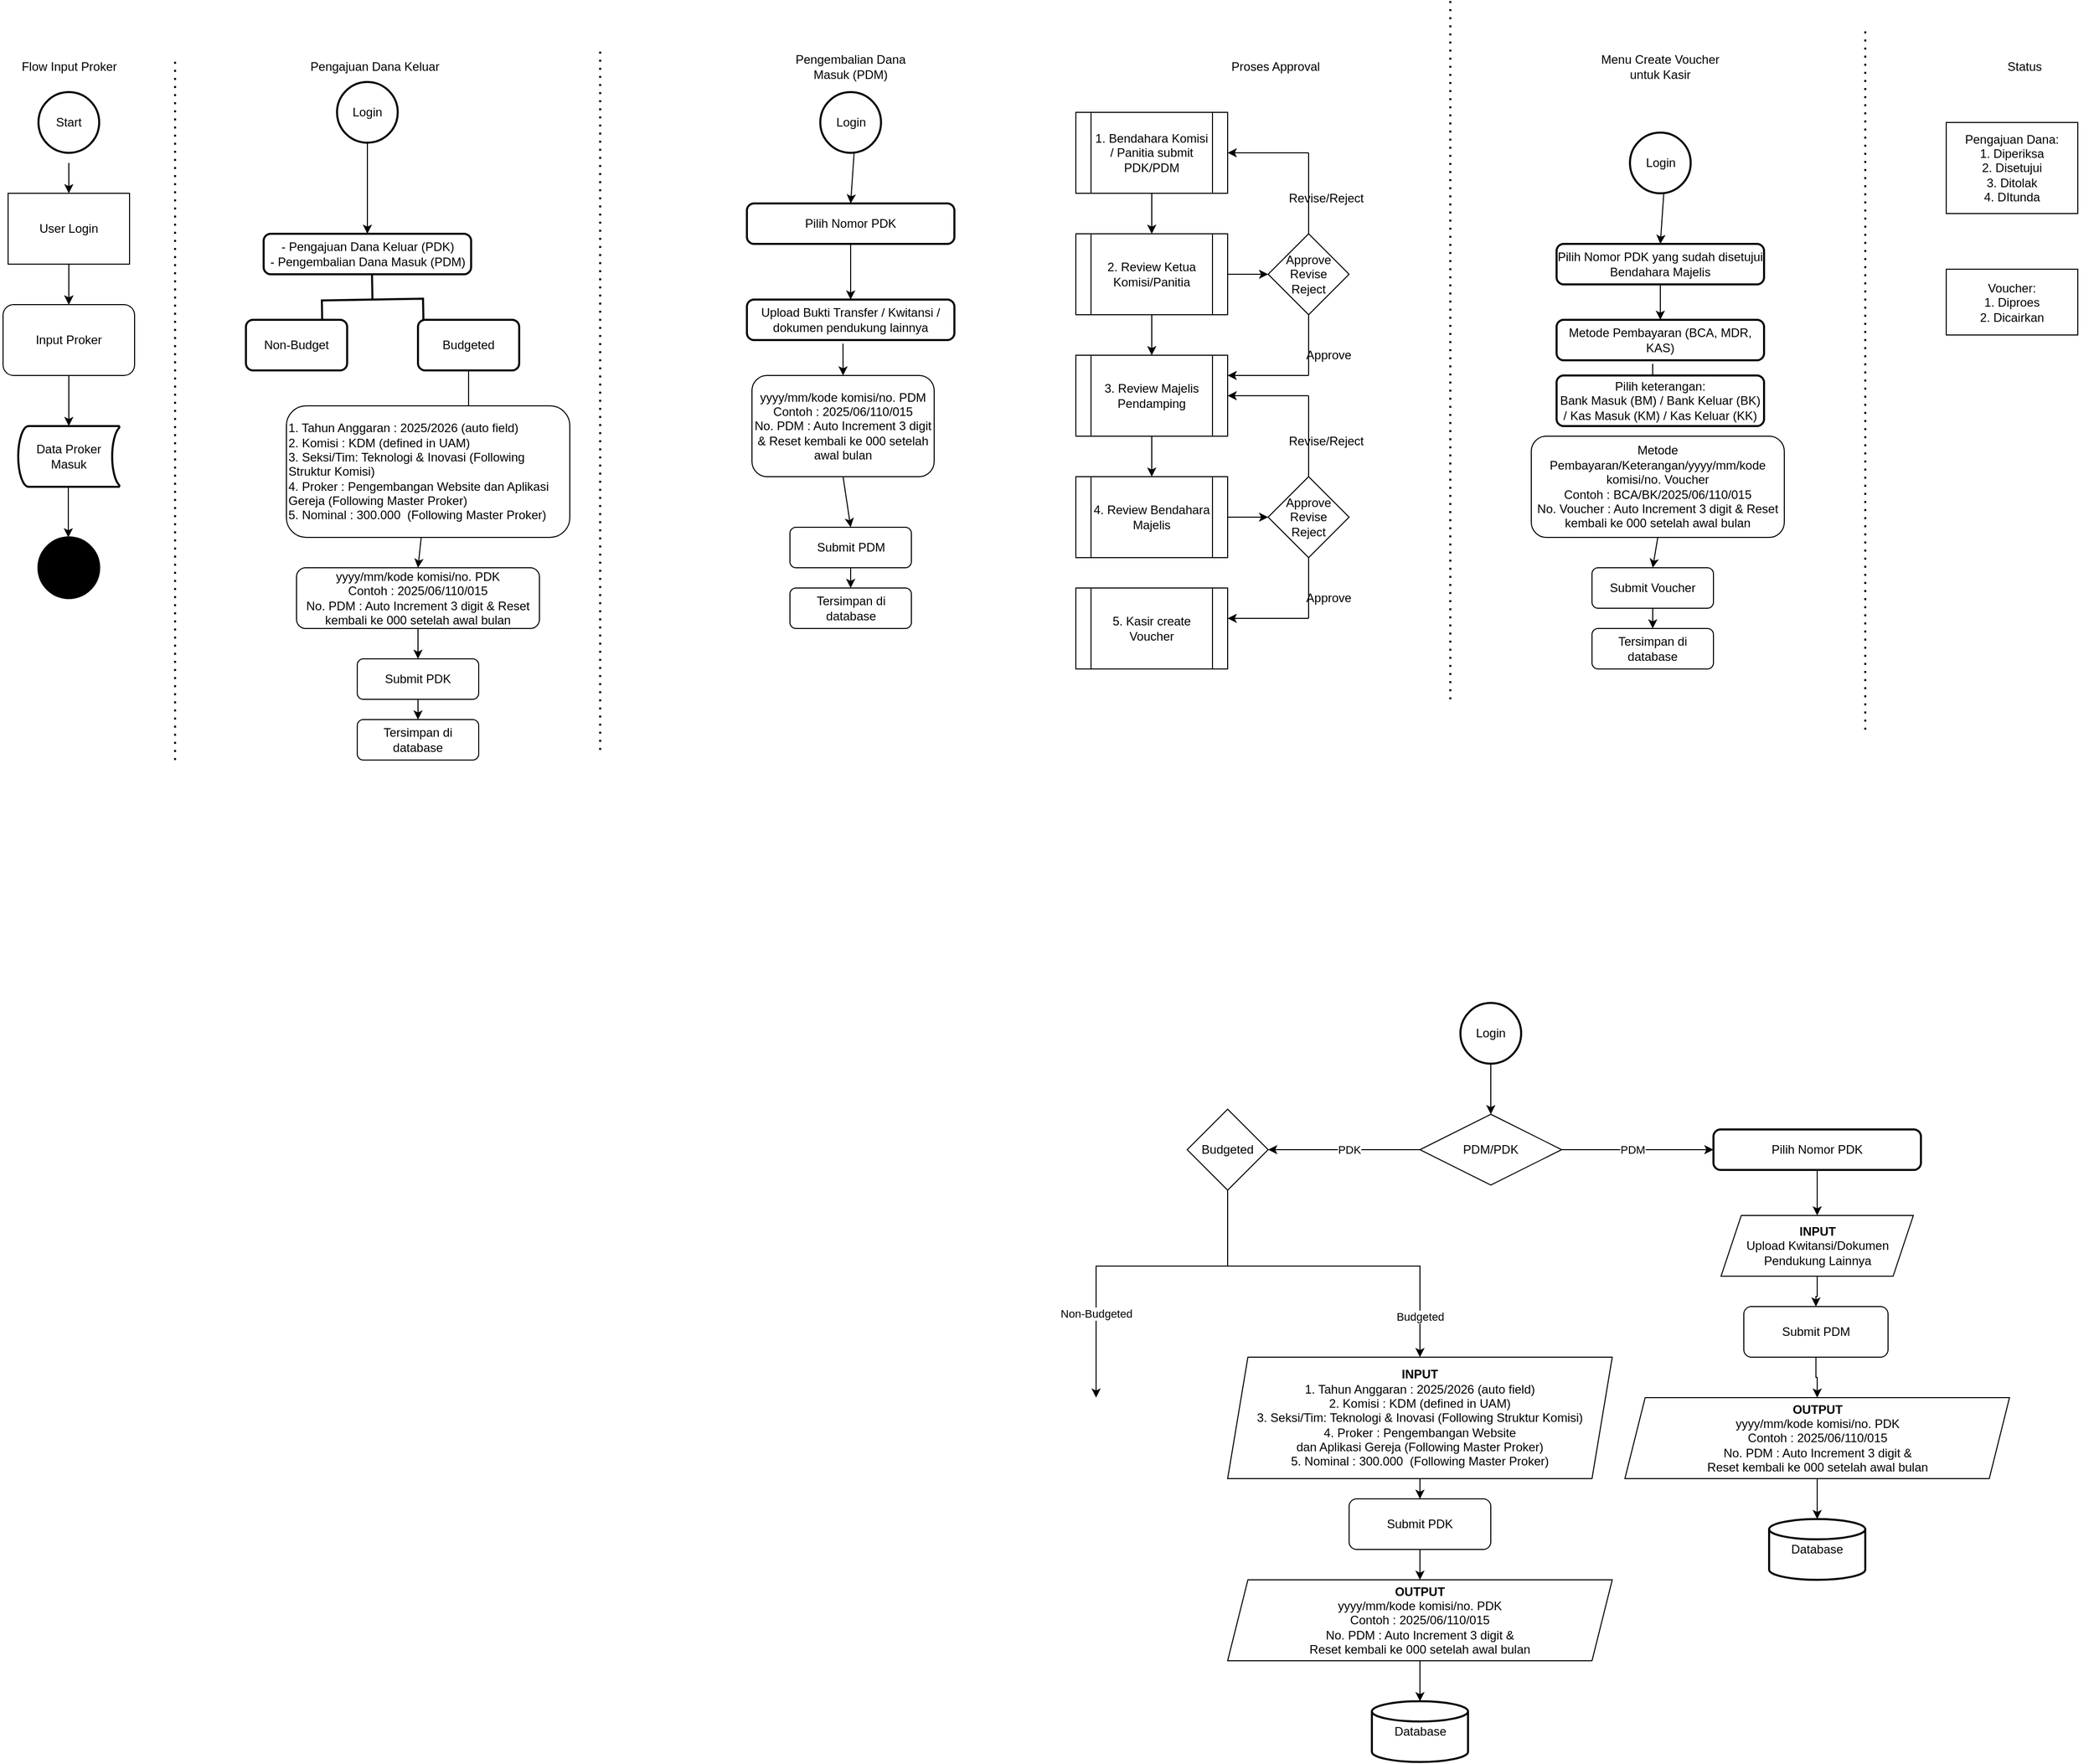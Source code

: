 <mxfile version="27.1.4">
  <diagram name="Page-1" id="Q8HRdb8Fr6lKuLCnQahP">
    <mxGraphModel dx="949" dy="538" grid="1" gridSize="10" guides="1" tooltips="1" connect="1" arrows="1" fold="1" page="1" pageScale="1" pageWidth="1100" pageHeight="850" math="0" shadow="0">
      <root>
        <mxCell id="0" />
        <mxCell id="1" parent="0" />
        <mxCell id="bd8e4ljMibuZXupcdCCE-2" value="" style="endArrow=classic;html=1;rounded=0;exitX=0.5;exitY=1;exitDx=0;exitDy=0;" parent="1" edge="1">
          <mxGeometry width="50" height="50" relative="1" as="geometry">
            <mxPoint x="135" y="250" as="sourcePoint" />
            <mxPoint x="135" y="280" as="targetPoint" />
          </mxGeometry>
        </mxCell>
        <mxCell id="bd8e4ljMibuZXupcdCCE-10" value="" style="edgeStyle=orthogonalEdgeStyle;rounded=0;orthogonalLoop=1;jettySize=auto;html=1;" parent="1" source="bd8e4ljMibuZXupcdCCE-3" target="bd8e4ljMibuZXupcdCCE-8" edge="1">
          <mxGeometry relative="1" as="geometry" />
        </mxCell>
        <mxCell id="bd8e4ljMibuZXupcdCCE-3" value="User Login" style="rounded=0;whiteSpace=wrap;html=1;" parent="1" vertex="1">
          <mxGeometry x="75" y="280" width="120" height="70" as="geometry" />
        </mxCell>
        <mxCell id="bd8e4ljMibuZXupcdCCE-7" value="" style="endArrow=classic;html=1;rounded=0;exitX=0.5;exitY=1;exitDx=0;exitDy=0;" parent="1" source="bd8e4ljMibuZXupcdCCE-3" edge="1">
          <mxGeometry width="50" height="50" relative="1" as="geometry">
            <mxPoint x="225" y="420" as="sourcePoint" />
            <mxPoint x="135" y="390" as="targetPoint" />
          </mxGeometry>
        </mxCell>
        <mxCell id="bd8e4ljMibuZXupcdCCE-8" value="Input Proker" style="rounded=1;whiteSpace=wrap;html=1;" parent="1" vertex="1">
          <mxGeometry x="70" y="390" width="130" height="70" as="geometry" />
        </mxCell>
        <mxCell id="bd8e4ljMibuZXupcdCCE-9" value="Start" style="strokeWidth=2;html=1;shape=mxgraph.flowchart.start_2;whiteSpace=wrap;" parent="1" vertex="1">
          <mxGeometry x="105" y="180" width="60" height="60" as="geometry" />
        </mxCell>
        <mxCell id="bd8e4ljMibuZXupcdCCE-12" value="" style="endArrow=classic;html=1;rounded=0;exitX=0.5;exitY=1;exitDx=0;exitDy=0;" parent="1" source="bd8e4ljMibuZXupcdCCE-8" edge="1">
          <mxGeometry width="50" height="50" relative="1" as="geometry">
            <mxPoint x="225" y="520" as="sourcePoint" />
            <mxPoint x="135" y="510" as="targetPoint" />
          </mxGeometry>
        </mxCell>
        <mxCell id="bd8e4ljMibuZXupcdCCE-13" value="Data Proker Masuk" style="strokeWidth=2;html=1;shape=mxgraph.flowchart.stored_data;whiteSpace=wrap;" parent="1" vertex="1">
          <mxGeometry x="85" y="510" width="100" height="60" as="geometry" />
        </mxCell>
        <mxCell id="bd8e4ljMibuZXupcdCCE-14" value="" style="strokeWidth=2;html=1;shape=mxgraph.flowchart.start_2;whiteSpace=wrap;fillColor=light-dark(#000000,#FFFFFF);" parent="1" vertex="1">
          <mxGeometry x="105" y="620" width="60" height="60" as="geometry" />
        </mxCell>
        <mxCell id="bd8e4ljMibuZXupcdCCE-15" value="" style="endArrow=classic;html=1;rounded=0;exitX=0.5;exitY=1;exitDx=0;exitDy=0;" parent="1" edge="1">
          <mxGeometry width="50" height="50" relative="1" as="geometry">
            <mxPoint x="134.5" y="570" as="sourcePoint" />
            <mxPoint x="134.5" y="620" as="targetPoint" />
          </mxGeometry>
        </mxCell>
        <mxCell id="bd8e4ljMibuZXupcdCCE-16" value="Login" style="strokeWidth=2;html=1;shape=mxgraph.flowchart.start_2;whiteSpace=wrap;" parent="1" vertex="1">
          <mxGeometry x="400" y="170" width="60" height="60" as="geometry" />
        </mxCell>
        <mxCell id="_XXPA9lbSk9OIhbwYW-J-1" value="Flow Input Proker" style="text;html=1;align=center;verticalAlign=middle;whiteSpace=wrap;rounded=0;" parent="1" vertex="1">
          <mxGeometry x="67.5" y="140" width="135" height="30" as="geometry" />
        </mxCell>
        <mxCell id="bd8e4ljMibuZXupcdCCE-17" value="" style="strokeWidth=2;html=1;shape=mxgraph.flowchart.annotation_2;align=left;labelPosition=right;pointerEvents=1;rotation=89;" parent="1" vertex="1">
          <mxGeometry x="410" y="335" width="50" height="100" as="geometry" />
        </mxCell>
        <mxCell id="bd8e4ljMibuZXupcdCCE-18" value="Non-Budget" style="rounded=1;whiteSpace=wrap;html=1;absoluteArcSize=1;arcSize=14;strokeWidth=2;" parent="1" vertex="1">
          <mxGeometry x="310" y="405" width="100" height="50" as="geometry" />
        </mxCell>
        <mxCell id="bd8e4ljMibuZXupcdCCE-19" value="Budgeted" style="rounded=1;whiteSpace=wrap;html=1;absoluteArcSize=1;arcSize=14;strokeWidth=2;" parent="1" vertex="1">
          <mxGeometry x="480" y="405" width="100" height="50" as="geometry" />
        </mxCell>
        <mxCell id="bd8e4ljMibuZXupcdCCE-20" value="- Pengajuan Dana Keluar (PDK)&lt;div&gt;- Pengembalian Dana Masuk (PDM)&lt;/div&gt;" style="rounded=1;whiteSpace=wrap;html=1;absoluteArcSize=1;arcSize=14;strokeWidth=2;" parent="1" vertex="1">
          <mxGeometry x="327.5" y="320" width="205" height="40" as="geometry" />
        </mxCell>
        <mxCell id="bd8e4ljMibuZXupcdCCE-21" value="" style="endArrow=classic;html=1;rounded=0;exitX=0.5;exitY=1;exitDx=0;exitDy=0;exitPerimeter=0;entryX=0.5;entryY=0;entryDx=0;entryDy=0;" parent="1" source="bd8e4ljMibuZXupcdCCE-16" target="bd8e4ljMibuZXupcdCCE-20" edge="1">
          <mxGeometry width="50" height="50" relative="1" as="geometry">
            <mxPoint x="450" y="470" as="sourcePoint" />
            <mxPoint x="500" y="420" as="targetPoint" />
          </mxGeometry>
        </mxCell>
        <mxCell id="KIqZfC4QvmKz3ChBfNW--3" value="" style="endArrow=classic;html=1;rounded=0;exitX=0.5;exitY=1;exitDx=0;exitDy=0;" parent="1" source="bd8e4ljMibuZXupcdCCE-19" edge="1">
          <mxGeometry width="50" height="50" relative="1" as="geometry">
            <mxPoint x="280" y="470" as="sourcePoint" />
            <mxPoint x="530" y="510" as="targetPoint" />
          </mxGeometry>
        </mxCell>
        <mxCell id="KIqZfC4QvmKz3ChBfNW--4" value="1. Tahun Anggaran : 2025/2026 (auto field)&lt;div&gt;2. Komisi : KDM (defined in UAM)&lt;/div&gt;&lt;div&gt;3. Seksi/Tim: Teknologi &amp;amp; Inovasi (Following Struktur Komisi)&lt;/div&gt;&lt;div&gt;4. Proker :&amp;nbsp;Pengembangan Website dan Aplikasi Gereja (Following Master Proker)&lt;/div&gt;&lt;div&gt;5. Nominal : 300.000&amp;nbsp;&lt;span style=&quot;background-color: transparent; color: light-dark(rgb(0, 0, 0), rgb(255, 255, 255));&quot;&gt;&amp;nbsp;&lt;/span&gt;&lt;span style=&quot;background-color: transparent; color: light-dark(rgb(0, 0, 0), rgb(255, 255, 255));&quot;&gt;(Following Master Proker)&lt;/span&gt;&lt;/div&gt;" style="rounded=1;whiteSpace=wrap;html=1;align=left;" parent="1" vertex="1">
          <mxGeometry x="350" y="490" width="280" height="130" as="geometry" />
        </mxCell>
        <mxCell id="EFFLVUITV1ritFmUOYrr-1" value="Pengajuan Dana Keluar" style="text;html=1;align=center;verticalAlign=middle;whiteSpace=wrap;rounded=0;" parent="1" vertex="1">
          <mxGeometry x="370" y="140" width="135" height="30" as="geometry" />
        </mxCell>
        <mxCell id="KIqZfC4QvmKz3ChBfNW--7" value="" style="endArrow=classic;html=1;rounded=0;entryX=0.5;entryY=0;entryDx=0;entryDy=0;" parent="1" source="KIqZfC4QvmKz3ChBfNW--4" target="KIqZfC4QvmKz3ChBfNW--5" edge="1">
          <mxGeometry width="50" height="50" relative="1" as="geometry">
            <mxPoint x="480" y="620" as="sourcePoint" />
            <mxPoint x="479.5" y="615" as="targetPoint" />
          </mxGeometry>
        </mxCell>
        <mxCell id="EFFLVUITV1ritFmUOYrr-3" value="" style="rounded=0;orthogonalLoop=1;jettySize=auto;html=1;" parent="1" source="KIqZfC4QvmKz3ChBfNW--8" target="KIqZfC4QvmKz3ChBfNW--10" edge="1">
          <mxGeometry relative="1" as="geometry" />
        </mxCell>
        <mxCell id="KIqZfC4QvmKz3ChBfNW--8" value="Submit PDK" style="rounded=1;whiteSpace=wrap;html=1;" parent="1" vertex="1">
          <mxGeometry x="420" y="740" width="120" height="40" as="geometry" />
        </mxCell>
        <mxCell id="KIqZfC4QvmKz3ChBfNW--9" value="" style="endArrow=classic;html=1;rounded=0;exitX=0.5;exitY=1;exitDx=0;exitDy=0;entryX=0.5;entryY=0;entryDx=0;entryDy=0;" parent="1" source="KIqZfC4QvmKz3ChBfNW--5" target="KIqZfC4QvmKz3ChBfNW--8" edge="1">
          <mxGeometry width="50" height="50" relative="1" as="geometry">
            <mxPoint x="530" y="590" as="sourcePoint" />
            <mxPoint x="530.5" y="630" as="targetPoint" />
          </mxGeometry>
        </mxCell>
        <mxCell id="KIqZfC4QvmKz3ChBfNW--10" value="Tersimpan di database" style="rounded=1;whiteSpace=wrap;html=1;" parent="1" vertex="1">
          <mxGeometry x="420" y="800" width="120" height="40" as="geometry" />
        </mxCell>
        <mxCell id="KIqZfC4QvmKz3ChBfNW--12" value="" style="endArrow=none;dashed=1;html=1;dashPattern=1 3;strokeWidth=2;rounded=0;" parent="1" edge="1">
          <mxGeometry width="50" height="50" relative="1" as="geometry">
            <mxPoint x="240" y="840" as="sourcePoint" />
            <mxPoint x="240" y="150" as="targetPoint" />
          </mxGeometry>
        </mxCell>
        <mxCell id="KIqZfC4QvmKz3ChBfNW--15" value="" style="endArrow=none;dashed=1;html=1;dashPattern=1 3;strokeWidth=2;rounded=0;" parent="1" edge="1">
          <mxGeometry width="50" height="50" relative="1" as="geometry">
            <mxPoint x="660" y="830" as="sourcePoint" />
            <mxPoint x="660" y="140" as="targetPoint" />
          </mxGeometry>
        </mxCell>
        <mxCell id="KIqZfC4QvmKz3ChBfNW--5" value="&lt;div&gt;yyyy/mm/kode komisi/no. PDK&lt;/div&gt;&lt;div&gt;Contoh : 2025/06/110/015&lt;/div&gt;&lt;div&gt;No. PDM : Auto Increment 3 digit &amp;amp; Reset kembali ke 000 setelah awal bulan&lt;/div&gt;" style="rounded=1;whiteSpace=wrap;html=1;" parent="1" vertex="1">
          <mxGeometry x="360" y="650" width="240" height="60" as="geometry" />
        </mxCell>
        <mxCell id="EFFLVUITV1ritFmUOYrr-2" value="Proses Approval" style="text;html=1;align=center;verticalAlign=middle;whiteSpace=wrap;rounded=0;" parent="1" vertex="1">
          <mxGeometry x="1260" y="140" width="135" height="30" as="geometry" />
        </mxCell>
        <mxCell id="EFFLVUITV1ritFmUOYrr-4" style="edgeStyle=orthogonalEdgeStyle;rounded=0;orthogonalLoop=1;jettySize=auto;html=1;exitX=0.5;exitY=1;exitDx=0;exitDy=0;" parent="1" source="bd8e4ljMibuZXupcdCCE-19" target="bd8e4ljMibuZXupcdCCE-19" edge="1">
          <mxGeometry relative="1" as="geometry" />
        </mxCell>
        <mxCell id="EFFLVUITV1ritFmUOYrr-6" value="Login" style="strokeWidth=2;html=1;shape=mxgraph.flowchart.start_2;whiteSpace=wrap;" parent="1" vertex="1">
          <mxGeometry x="1510" y="1080" width="60" height="60" as="geometry" />
        </mxCell>
        <mxCell id="EFFLVUITV1ritFmUOYrr-11" value="" style="endArrow=classic;html=1;rounded=0;exitX=0.5;exitY=1;exitDx=0;exitDy=0;exitPerimeter=0;entryX=0.5;entryY=0;entryDx=0;entryDy=0;" parent="1" source="EFFLVUITV1ritFmUOYrr-6" target="EFFLVUITV1ritFmUOYrr-22" edge="1">
          <mxGeometry width="50" height="50" relative="1" as="geometry">
            <mxPoint x="1510" y="1520" as="sourcePoint" />
            <mxPoint x="1490" y="1370" as="targetPoint" />
          </mxGeometry>
        </mxCell>
        <mxCell id="EFFLVUITV1ritFmUOYrr-40" style="edgeStyle=orthogonalEdgeStyle;rounded=0;orthogonalLoop=1;jettySize=auto;html=1;entryX=0.5;entryY=0;entryDx=0;entryDy=0;" parent="1" source="EFFLVUITV1ritFmUOYrr-20" target="EFFLVUITV1ritFmUOYrr-35" edge="1">
          <mxGeometry relative="1" as="geometry">
            <mxPoint x="1470" y="1700" as="targetPoint" />
          </mxGeometry>
        </mxCell>
        <mxCell id="EFFLVUITV1ritFmUOYrr-20" value="Submit PDK" style="rounded=1;whiteSpace=wrap;html=1;" parent="1" vertex="1">
          <mxGeometry x="1400" y="1570" width="140" height="50" as="geometry" />
        </mxCell>
        <mxCell id="EFFLVUITV1ritFmUOYrr-24" style="rounded=0;orthogonalLoop=1;jettySize=auto;html=1;" parent="1" source="EFFLVUITV1ritFmUOYrr-22" target="EFFLVUITV1ritFmUOYrr-25" edge="1">
          <mxGeometry relative="1" as="geometry">
            <mxPoint x="1240" y="1260" as="targetPoint" />
          </mxGeometry>
        </mxCell>
        <mxCell id="EFFLVUITV1ritFmUOYrr-26" value="PDK" style="edgeLabel;html=1;align=center;verticalAlign=middle;resizable=0;points=[];" parent="EFFLVUITV1ritFmUOYrr-24" vertex="1" connectable="0">
          <mxGeometry x="0.064" y="4" relative="1" as="geometry">
            <mxPoint x="10" y="-4" as="offset" />
          </mxGeometry>
        </mxCell>
        <mxCell id="EFFLVUITV1ritFmUOYrr-44" style="edgeStyle=orthogonalEdgeStyle;rounded=0;orthogonalLoop=1;jettySize=auto;html=1;exitX=1;exitY=0.5;exitDx=0;exitDy=0;" parent="1" source="EFFLVUITV1ritFmUOYrr-22" target="EFFLVUITV1ritFmUOYrr-43" edge="1">
          <mxGeometry relative="1" as="geometry" />
        </mxCell>
        <mxCell id="EFFLVUITV1ritFmUOYrr-50" value="PDM" style="edgeLabel;html=1;align=center;verticalAlign=middle;resizable=0;points=[];" parent="EFFLVUITV1ritFmUOYrr-44" vertex="1" connectable="0">
          <mxGeometry x="-0.073" y="3" relative="1" as="geometry">
            <mxPoint y="3" as="offset" />
          </mxGeometry>
        </mxCell>
        <mxCell id="EFFLVUITV1ritFmUOYrr-22" value="PDM/PDK" style="rhombus;whiteSpace=wrap;html=1;" parent="1" vertex="1">
          <mxGeometry x="1470" y="1190" width="140" height="70" as="geometry" />
        </mxCell>
        <mxCell id="KIqZfC4QvmKz3ChBfNW--19" value="Pengembalian Dana Masuk (PDM)" style="text;html=1;align=center;verticalAlign=middle;whiteSpace=wrap;rounded=0;" parent="1" vertex="1">
          <mxGeometry x="840" y="140" width="135" height="30" as="geometry" />
        </mxCell>
        <mxCell id="KIqZfC4QvmKz3ChBfNW--20" value="Login" style="strokeWidth=2;html=1;shape=mxgraph.flowchart.start_2;whiteSpace=wrap;" parent="1" vertex="1">
          <mxGeometry x="877.5" y="180" width="60" height="60" as="geometry" />
        </mxCell>
        <mxCell id="KIqZfC4QvmKz3ChBfNW--21" value="" style="endArrow=classic;html=1;rounded=0;exitX=0.5;exitY=1;exitDx=0;exitDy=0;exitPerimeter=0;entryX=0.5;entryY=0;entryDx=0;entryDy=0;" parent="1" target="KIqZfC4QvmKz3ChBfNW--22" edge="1">
          <mxGeometry width="50" height="50" relative="1" as="geometry">
            <mxPoint x="910.92" y="240" as="sourcePoint" />
            <mxPoint x="904.09" y="280" as="targetPoint" />
          </mxGeometry>
        </mxCell>
        <mxCell id="KIqZfC4QvmKz3ChBfNW--22" value="Pilih Nomor PDK" style="rounded=1;whiteSpace=wrap;html=1;absoluteArcSize=1;arcSize=14;strokeWidth=2;" parent="1" vertex="1">
          <mxGeometry x="805" y="290" width="205" height="40" as="geometry" />
        </mxCell>
        <mxCell id="EFFLVUITV1ritFmUOYrr-28" style="edgeStyle=orthogonalEdgeStyle;rounded=0;orthogonalLoop=1;jettySize=auto;html=1;" parent="1" source="EFFLVUITV1ritFmUOYrr-25" edge="1">
          <mxGeometry relative="1" as="geometry">
            <mxPoint x="1150" y="1470" as="targetPoint" />
            <Array as="points">
              <mxPoint x="1280" y="1340" />
              <mxPoint x="1150" y="1340" />
              <mxPoint x="1150" y="1460" />
            </Array>
          </mxGeometry>
        </mxCell>
        <mxCell id="EFFLVUITV1ritFmUOYrr-30" value="Non-Budgeted" style="edgeLabel;html=1;align=center;verticalAlign=middle;resizable=0;points=[];" parent="EFFLVUITV1ritFmUOYrr-28" vertex="1" connectable="0">
          <mxGeometry x="0.558" relative="1" as="geometry">
            <mxPoint y="-9" as="offset" />
          </mxGeometry>
        </mxCell>
        <mxCell id="EFFLVUITV1ritFmUOYrr-29" style="edgeStyle=orthogonalEdgeStyle;rounded=0;orthogonalLoop=1;jettySize=auto;html=1;exitX=0.5;exitY=1;exitDx=0;exitDy=0;entryX=0.5;entryY=0;entryDx=0;entryDy=0;" parent="1" source="EFFLVUITV1ritFmUOYrr-25" target="EFFLVUITV1ritFmUOYrr-32" edge="1">
          <mxGeometry relative="1" as="geometry">
            <mxPoint x="1360" y="1460" as="targetPoint" />
            <Array as="points">
              <mxPoint x="1280" y="1340" />
              <mxPoint x="1470" y="1340" />
            </Array>
          </mxGeometry>
        </mxCell>
        <mxCell id="EFFLVUITV1ritFmUOYrr-31" value="Budgeted" style="edgeLabel;html=1;align=center;verticalAlign=middle;resizable=0;points=[];" parent="EFFLVUITV1ritFmUOYrr-29" vertex="1" connectable="0">
          <mxGeometry x="0.737" y="-1" relative="1" as="geometry">
            <mxPoint x="1" y="6" as="offset" />
          </mxGeometry>
        </mxCell>
        <mxCell id="EFFLVUITV1ritFmUOYrr-25" value="Budgeted" style="rhombus;whiteSpace=wrap;html=1;" parent="1" vertex="1">
          <mxGeometry x="1240" y="1185" width="80" height="80" as="geometry" />
        </mxCell>
        <mxCell id="KIqZfC4QvmKz3ChBfNW--24" value="Upload Bukti Transfer / Kwitansi / dokumen pendukung lainnya" style="rounded=1;whiteSpace=wrap;html=1;absoluteArcSize=1;arcSize=14;strokeWidth=2;" parent="1" vertex="1">
          <mxGeometry x="805" y="385" width="205" height="40" as="geometry" />
        </mxCell>
        <mxCell id="KIqZfC4QvmKz3ChBfNW--25" value="" style="endArrow=classic;html=1;rounded=0;exitX=0.5;exitY=1;exitDx=0;exitDy=0;entryX=0.5;entryY=0;entryDx=0;entryDy=0;" parent="1" source="KIqZfC4QvmKz3ChBfNW--22" target="KIqZfC4QvmKz3ChBfNW--24" edge="1">
          <mxGeometry width="50" height="50" relative="1" as="geometry">
            <mxPoint x="930" y="360" as="sourcePoint" />
            <mxPoint x="980" y="310" as="targetPoint" />
          </mxGeometry>
        </mxCell>
        <mxCell id="KIqZfC4QvmKz3ChBfNW--26" value="&lt;div&gt;yyyy/mm/kode komisi/no. PDM&lt;/div&gt;&lt;div&gt;Contoh : 2025/06/110/015&lt;/div&gt;&lt;div&gt;No. PDM : Auto Increment 3 digit &amp;amp; Reset kembali ke 000 setelah awal bulan&lt;/div&gt;" style="rounded=1;whiteSpace=wrap;html=1;" parent="1" vertex="1">
          <mxGeometry x="810" y="460" width="180" height="100" as="geometry" />
        </mxCell>
        <mxCell id="KIqZfC4QvmKz3ChBfNW--27" value="" style="endArrow=classic;html=1;rounded=0;exitX=0.463;exitY=1.089;exitDx=0;exitDy=0;exitPerimeter=0;" parent="1" source="KIqZfC4QvmKz3ChBfNW--24" edge="1">
          <mxGeometry width="50" height="50" relative="1" as="geometry">
            <mxPoint x="930" y="470" as="sourcePoint" />
            <mxPoint x="900" y="460" as="targetPoint" />
          </mxGeometry>
        </mxCell>
        <mxCell id="EFFLVUITV1ritFmUOYrr-39" style="edgeStyle=orthogonalEdgeStyle;rounded=0;orthogonalLoop=1;jettySize=auto;html=1;" parent="1" source="EFFLVUITV1ritFmUOYrr-32" target="EFFLVUITV1ritFmUOYrr-20" edge="1">
          <mxGeometry relative="1" as="geometry" />
        </mxCell>
        <mxCell id="EFFLVUITV1ritFmUOYrr-32" value="&lt;div&gt;&lt;span style=&quot;&quot;&gt;&lt;b&gt;INPUT&lt;/b&gt;&lt;/span&gt;&lt;/div&gt;&lt;span style=&quot;&quot;&gt;1. Tahun Anggaran : 2025/2026 (auto field)&lt;/span&gt;&lt;div style=&quot;&quot;&gt;2. Komisi : KDM (defined in UAM)&lt;/div&gt;&lt;div style=&quot;&quot;&gt;3. Seksi/Tim: Teknologi &amp;amp; Inovasi (Following Struktur Komisi)&lt;/div&gt;&lt;div style=&quot;&quot;&gt;4. Proker :&amp;nbsp;Pengembangan Website&lt;br&gt;dan Aplikasi Gereja (Following Master Proker)&lt;/div&gt;&lt;div style=&quot;&quot;&gt;5. Nominal : 300.000&amp;nbsp;&lt;span style=&quot;background-color: transparent; color: light-dark(rgb(0, 0, 0), rgb(255, 255, 255));&quot;&gt;&amp;nbsp;&lt;/span&gt;&lt;span style=&quot;background-color: transparent; color: light-dark(rgb(0, 0, 0), rgb(255, 255, 255));&quot;&gt;(Following Master Proker)&lt;/span&gt;&lt;/div&gt;" style="shape=parallelogram;perimeter=parallelogramPerimeter;whiteSpace=wrap;html=1;fixedSize=1;align=center;" parent="1" vertex="1">
          <mxGeometry x="1280" y="1430" width="380" height="120" as="geometry" />
        </mxCell>
        <mxCell id="KIqZfC4QvmKz3ChBfNW--28" value="" style="rounded=0;orthogonalLoop=1;jettySize=auto;html=1;" parent="1" source="KIqZfC4QvmKz3ChBfNW--29" target="KIqZfC4QvmKz3ChBfNW--30" edge="1">
          <mxGeometry relative="1" as="geometry" />
        </mxCell>
        <mxCell id="KIqZfC4QvmKz3ChBfNW--29" value="Submit PDM" style="rounded=1;whiteSpace=wrap;html=1;" parent="1" vertex="1">
          <mxGeometry x="847.5" y="610" width="120" height="40" as="geometry" />
        </mxCell>
        <mxCell id="KIqZfC4QvmKz3ChBfNW--30" value="Tersimpan di database" style="rounded=1;whiteSpace=wrap;html=1;" parent="1" vertex="1">
          <mxGeometry x="847.5" y="670" width="120" height="40" as="geometry" />
        </mxCell>
        <mxCell id="KIqZfC4QvmKz3ChBfNW--31" value="" style="endArrow=classic;html=1;rounded=0;exitX=0.5;exitY=1;exitDx=0;exitDy=0;entryX=0.5;entryY=0;entryDx=0;entryDy=0;" parent="1" source="KIqZfC4QvmKz3ChBfNW--26" target="KIqZfC4QvmKz3ChBfNW--29" edge="1">
          <mxGeometry width="50" height="50" relative="1" as="geometry">
            <mxPoint x="920" y="780" as="sourcePoint" />
            <mxPoint x="920" y="810" as="targetPoint" />
          </mxGeometry>
        </mxCell>
        <mxCell id="KIqZfC4QvmKz3ChBfNW--32" value="1. Bendahara Komisi / Panitia submit PDK/PDM" style="shape=process;whiteSpace=wrap;html=1;backgroundOutline=1;" parent="1" vertex="1">
          <mxGeometry x="1130" y="200" width="150" height="80" as="geometry" />
        </mxCell>
        <mxCell id="EFFLVUITV1ritFmUOYrr-35" value="&lt;div&gt;&lt;span style=&quot;&quot;&gt;&lt;b&gt;OUTPUT&lt;/b&gt;&lt;/span&gt;&lt;/div&gt;&lt;div&gt;yyyy/mm/kode komisi/no. PDK&lt;/div&gt;&lt;div&gt;Contoh : 2025/06/110/015&lt;/div&gt;&lt;div&gt;No. PDM : Auto Increment 3 digit &amp;amp; &lt;br&gt;Reset kembali ke 000 setelah awal bulan&lt;/div&gt;" style="shape=parallelogram;perimeter=parallelogramPerimeter;whiteSpace=wrap;html=1;fixedSize=1;align=center;" parent="1" vertex="1">
          <mxGeometry x="1280" y="1650" width="380" height="80" as="geometry" />
        </mxCell>
        <mxCell id="KIqZfC4QvmKz3ChBfNW--33" value="2. Review Ketua Komisi/Panitia" style="shape=process;whiteSpace=wrap;html=1;backgroundOutline=1;" parent="1" vertex="1">
          <mxGeometry x="1130" y="320" width="150" height="80" as="geometry" />
        </mxCell>
        <mxCell id="KIqZfC4QvmKz3ChBfNW--34" value="" style="endArrow=classic;html=1;rounded=0;exitX=0.5;exitY=1;exitDx=0;exitDy=0;entryX=0.5;entryY=0;entryDx=0;entryDy=0;" parent="1" source="KIqZfC4QvmKz3ChBfNW--32" target="KIqZfC4QvmKz3ChBfNW--33" edge="1">
          <mxGeometry width="50" height="50" relative="1" as="geometry">
            <mxPoint x="1290" y="300" as="sourcePoint" />
            <mxPoint x="1340" y="250" as="targetPoint" />
          </mxGeometry>
        </mxCell>
        <mxCell id="KIqZfC4QvmKz3ChBfNW--35" value="Approve Revise&lt;div&gt;Reject&lt;/div&gt;" style="rhombus;whiteSpace=wrap;html=1;" parent="1" vertex="1">
          <mxGeometry x="1320" y="320" width="80" height="80" as="geometry" />
        </mxCell>
        <mxCell id="KIqZfC4QvmKz3ChBfNW--36" value="" style="endArrow=classic;html=1;rounded=0;exitX=1;exitY=0.5;exitDx=0;exitDy=0;entryX=0;entryY=0.5;entryDx=0;entryDy=0;" parent="1" source="KIqZfC4QvmKz3ChBfNW--33" target="KIqZfC4QvmKz3ChBfNW--35" edge="1">
          <mxGeometry width="50" height="50" relative="1" as="geometry">
            <mxPoint x="1290" y="300" as="sourcePoint" />
            <mxPoint x="1340" y="250" as="targetPoint" />
          </mxGeometry>
        </mxCell>
        <mxCell id="KIqZfC4QvmKz3ChBfNW--38" value="" style="endArrow=none;html=1;rounded=0;exitX=0.5;exitY=0;exitDx=0;exitDy=0;" parent="1" source="KIqZfC4QvmKz3ChBfNW--35" edge="1">
          <mxGeometry width="50" height="50" relative="1" as="geometry">
            <mxPoint x="1290" y="300" as="sourcePoint" />
            <mxPoint x="1360" y="240" as="targetPoint" />
          </mxGeometry>
        </mxCell>
        <mxCell id="EFFLVUITV1ritFmUOYrr-41" value="Database" style="strokeWidth=2;html=1;shape=mxgraph.flowchart.database;whiteSpace=wrap;" parent="1" vertex="1">
          <mxGeometry x="1422.5" y="1770" width="95" height="60" as="geometry" />
        </mxCell>
        <mxCell id="KIqZfC4QvmKz3ChBfNW--39" value="" style="endArrow=classic;html=1;rounded=0;entryX=1;entryY=0.5;entryDx=0;entryDy=0;" parent="1" target="KIqZfC4QvmKz3ChBfNW--32" edge="1">
          <mxGeometry width="50" height="50" relative="1" as="geometry">
            <mxPoint x="1360" y="240" as="sourcePoint" />
            <mxPoint x="1340" y="250" as="targetPoint" />
          </mxGeometry>
        </mxCell>
        <mxCell id="KIqZfC4QvmKz3ChBfNW--40" value="" style="endArrow=none;html=1;rounded=0;entryX=0.5;entryY=1;entryDx=0;entryDy=0;" parent="1" target="KIqZfC4QvmKz3ChBfNW--35" edge="1">
          <mxGeometry width="50" height="50" relative="1" as="geometry">
            <mxPoint x="1360" y="460" as="sourcePoint" />
            <mxPoint x="1340" y="250" as="targetPoint" />
          </mxGeometry>
        </mxCell>
        <mxCell id="EFFLVUITV1ritFmUOYrr-42" style="edgeStyle=orthogonalEdgeStyle;rounded=0;orthogonalLoop=1;jettySize=auto;html=1;exitX=0.5;exitY=1;exitDx=0;exitDy=0;entryX=0.5;entryY=0;entryDx=0;entryDy=0;entryPerimeter=0;" parent="1" source="EFFLVUITV1ritFmUOYrr-35" target="EFFLVUITV1ritFmUOYrr-41" edge="1">
          <mxGeometry relative="1" as="geometry" />
        </mxCell>
        <mxCell id="KIqZfC4QvmKz3ChBfNW--41" value="3. Review Majelis Pendamping" style="shape=process;whiteSpace=wrap;html=1;backgroundOutline=1;" parent="1" vertex="1">
          <mxGeometry x="1130" y="440" width="150" height="80" as="geometry" />
        </mxCell>
        <mxCell id="KIqZfC4QvmKz3ChBfNW--42" value="" style="endArrow=classic;html=1;rounded=0;exitX=0.5;exitY=1;exitDx=0;exitDy=0;entryX=0.5;entryY=0;entryDx=0;entryDy=0;" parent="1" source="KIqZfC4QvmKz3ChBfNW--33" target="KIqZfC4QvmKz3ChBfNW--41" edge="1">
          <mxGeometry width="50" height="50" relative="1" as="geometry">
            <mxPoint x="1450" y="310" as="sourcePoint" />
            <mxPoint x="1450" y="350" as="targetPoint" />
          </mxGeometry>
        </mxCell>
        <mxCell id="KIqZfC4QvmKz3ChBfNW--43" value="" style="endArrow=classic;html=1;rounded=0;entryX=1;entryY=0.25;entryDx=0;entryDy=0;" parent="1" target="KIqZfC4QvmKz3ChBfNW--41" edge="1">
          <mxGeometry width="50" height="50" relative="1" as="geometry">
            <mxPoint x="1360" y="460" as="sourcePoint" />
            <mxPoint x="1340" y="370" as="targetPoint" />
          </mxGeometry>
        </mxCell>
        <mxCell id="KIqZfC4QvmKz3ChBfNW--44" value="Revise/Reject" style="text;html=1;align=center;verticalAlign=middle;whiteSpace=wrap;rounded=0;" parent="1" vertex="1">
          <mxGeometry x="1310" y="270" width="135" height="30" as="geometry" />
        </mxCell>
        <mxCell id="EFFLVUITV1ritFmUOYrr-52" style="edgeStyle=orthogonalEdgeStyle;rounded=0;orthogonalLoop=1;jettySize=auto;html=1;" parent="1" source="EFFLVUITV1ritFmUOYrr-46" target="EFFLVUITV1ritFmUOYrr-48" edge="1">
          <mxGeometry relative="1" as="geometry" />
        </mxCell>
        <mxCell id="EFFLVUITV1ritFmUOYrr-46" value="&lt;div&gt;&lt;span style=&quot;&quot;&gt;&lt;b&gt;INPUT&lt;/b&gt;&lt;/span&gt;&lt;/div&gt;Upload Kwitansi/Dokumen Pendukung Lainnya" style="shape=parallelogram;perimeter=parallelogramPerimeter;whiteSpace=wrap;html=1;fixedSize=1;align=center;" parent="1" vertex="1">
          <mxGeometry x="1767.5" y="1290" width="190" height="60" as="geometry" />
        </mxCell>
        <mxCell id="KIqZfC4QvmKz3ChBfNW--45" value="Approve" style="text;html=1;align=center;verticalAlign=middle;whiteSpace=wrap;rounded=0;" parent="1" vertex="1">
          <mxGeometry x="1350" y="425" width="60" height="30" as="geometry" />
        </mxCell>
        <mxCell id="KIqZfC4QvmKz3ChBfNW--46" value="Approve Revise&lt;div&gt;Reject&lt;/div&gt;" style="rhombus;whiteSpace=wrap;html=1;" parent="1" vertex="1">
          <mxGeometry x="1320" y="560" width="80" height="80" as="geometry" />
        </mxCell>
        <mxCell id="KIqZfC4QvmKz3ChBfNW--50" value="4. Review Bendahara Majelis" style="shape=process;whiteSpace=wrap;html=1;backgroundOutline=1;" parent="1" vertex="1">
          <mxGeometry x="1130" y="560" width="150" height="80" as="geometry" />
        </mxCell>
        <mxCell id="KIqZfC4QvmKz3ChBfNW--51" value="" style="endArrow=classic;html=1;rounded=0;exitX=0.5;exitY=1;exitDx=0;exitDy=0;entryX=0.5;entryY=0;entryDx=0;entryDy=0;" parent="1" source="KIqZfC4QvmKz3ChBfNW--41" target="KIqZfC4QvmKz3ChBfNW--50" edge="1">
          <mxGeometry width="50" height="50" relative="1" as="geometry">
            <mxPoint x="1290" y="550" as="sourcePoint" />
            <mxPoint x="1340" y="500" as="targetPoint" />
          </mxGeometry>
        </mxCell>
        <mxCell id="KIqZfC4QvmKz3ChBfNW--53" value="5. Kasir create Voucher" style="shape=process;whiteSpace=wrap;html=1;backgroundOutline=1;" parent="1" vertex="1">
          <mxGeometry x="1130" y="670" width="150" height="80" as="geometry" />
        </mxCell>
        <mxCell id="EFFLVUITV1ritFmUOYrr-54" style="edgeStyle=orthogonalEdgeStyle;rounded=0;orthogonalLoop=1;jettySize=auto;html=1;entryX=0.5;entryY=0;entryDx=0;entryDy=0;entryPerimeter=0;" parent="1" source="EFFLVUITV1ritFmUOYrr-51" target="EFFLVUITV1ritFmUOYrr-55" edge="1">
          <mxGeometry relative="1" as="geometry">
            <mxPoint x="1862.5" y="1670" as="targetPoint" />
          </mxGeometry>
        </mxCell>
        <mxCell id="EFFLVUITV1ritFmUOYrr-51" value="&lt;div&gt;&lt;span style=&quot;&quot;&gt;&lt;b&gt;OUTPUT&lt;/b&gt;&lt;/span&gt;&lt;/div&gt;&lt;div&gt;yyyy/mm/kode komisi/no. PDK&lt;/div&gt;&lt;div&gt;Contoh : 2025/06/110/015&lt;/div&gt;&lt;div&gt;No. PDM : Auto Increment 3 digit &amp;amp; &lt;br&gt;Reset kembali ke 000 setelah awal bulan&lt;/div&gt;" style="shape=parallelogram;perimeter=parallelogramPerimeter;whiteSpace=wrap;html=1;fixedSize=1;align=center;" parent="1" vertex="1">
          <mxGeometry x="1672.5" y="1470" width="380" height="80" as="geometry" />
        </mxCell>
        <mxCell id="EFFLVUITV1ritFmUOYrr-55" value="Database" style="strokeWidth=2;html=1;shape=mxgraph.flowchart.database;whiteSpace=wrap;" parent="1" vertex="1">
          <mxGeometry x="1815" y="1590" width="95" height="60" as="geometry" />
        </mxCell>
        <mxCell id="KIqZfC4QvmKz3ChBfNW--57" value="" style="endArrow=none;html=1;rounded=0;entryX=0.5;entryY=1;entryDx=0;entryDy=0;" parent="1" edge="1">
          <mxGeometry width="50" height="50" relative="1" as="geometry">
            <mxPoint x="1360" y="700" as="sourcePoint" />
            <mxPoint x="1360" y="640" as="targetPoint" />
          </mxGeometry>
        </mxCell>
        <mxCell id="KIqZfC4QvmKz3ChBfNW--58" value="" style="endArrow=classic;html=1;rounded=0;entryX=1;entryY=0.25;entryDx=0;entryDy=0;" parent="1" edge="1">
          <mxGeometry width="50" height="50" relative="1" as="geometry">
            <mxPoint x="1360" y="700" as="sourcePoint" />
            <mxPoint x="1280" y="700" as="targetPoint" />
          </mxGeometry>
        </mxCell>
        <mxCell id="EFFLVUITV1ritFmUOYrr-53" style="edgeStyle=orthogonalEdgeStyle;rounded=0;orthogonalLoop=1;jettySize=auto;html=1;" parent="1" source="EFFLVUITV1ritFmUOYrr-48" target="EFFLVUITV1ritFmUOYrr-51" edge="1">
          <mxGeometry relative="1" as="geometry" />
        </mxCell>
        <mxCell id="EFFLVUITV1ritFmUOYrr-43" value="Pilih Nomor PDK" style="rounded=1;whiteSpace=wrap;html=1;absoluteArcSize=1;arcSize=14;strokeWidth=2;" parent="1" vertex="1">
          <mxGeometry x="1760" y="1205" width="205" height="40" as="geometry" />
        </mxCell>
        <mxCell id="EFFLVUITV1ritFmUOYrr-48" value="Submit PDM" style="rounded=1;whiteSpace=wrap;html=1;" parent="1" vertex="1">
          <mxGeometry x="1790" y="1380" width="142.5" height="50" as="geometry" />
        </mxCell>
        <mxCell id="KIqZfC4QvmKz3ChBfNW--56" value="" style="endArrow=classic;html=1;rounded=0;exitX=1;exitY=0.5;exitDx=0;exitDy=0;" parent="1" source="KIqZfC4QvmKz3ChBfNW--50" target="KIqZfC4QvmKz3ChBfNW--46" edge="1">
          <mxGeometry width="50" height="50" relative="1" as="geometry">
            <mxPoint x="1290" y="550" as="sourcePoint" />
            <mxPoint x="1340" y="500" as="targetPoint" />
          </mxGeometry>
        </mxCell>
        <mxCell id="KIqZfC4QvmKz3ChBfNW--59" value="Approve" style="text;html=1;align=center;verticalAlign=middle;whiteSpace=wrap;rounded=0;" parent="1" vertex="1">
          <mxGeometry x="1350" y="665" width="60" height="30" as="geometry" />
        </mxCell>
        <mxCell id="EFFLVUITV1ritFmUOYrr-47" style="edgeStyle=orthogonalEdgeStyle;rounded=0;orthogonalLoop=1;jettySize=auto;html=1;" parent="1" source="EFFLVUITV1ritFmUOYrr-43" target="EFFLVUITV1ritFmUOYrr-46" edge="1">
          <mxGeometry relative="1" as="geometry" />
        </mxCell>
        <mxCell id="KIqZfC4QvmKz3ChBfNW--60" value="" style="endArrow=none;html=1;rounded=0;exitX=0.5;exitY=0;exitDx=0;exitDy=0;" parent="1" edge="1">
          <mxGeometry width="50" height="50" relative="1" as="geometry">
            <mxPoint x="1360" y="560" as="sourcePoint" />
            <mxPoint x="1360" y="480" as="targetPoint" />
          </mxGeometry>
        </mxCell>
        <mxCell id="KIqZfC4QvmKz3ChBfNW--61" value="" style="endArrow=classic;html=1;rounded=0;entryX=1;entryY=0.5;entryDx=0;entryDy=0;" parent="1" edge="1">
          <mxGeometry width="50" height="50" relative="1" as="geometry">
            <mxPoint x="1360" y="480" as="sourcePoint" />
            <mxPoint x="1280" y="480" as="targetPoint" />
          </mxGeometry>
        </mxCell>
        <mxCell id="KIqZfC4QvmKz3ChBfNW--62" value="Revise/Reject" style="text;html=1;align=center;verticalAlign=middle;whiteSpace=wrap;rounded=0;" parent="1" vertex="1">
          <mxGeometry x="1310" y="510" width="135" height="30" as="geometry" />
        </mxCell>
        <mxCell id="KIqZfC4QvmKz3ChBfNW--63" value="" style="endArrow=none;dashed=1;html=1;dashPattern=1 3;strokeWidth=2;rounded=0;" parent="1" edge="1">
          <mxGeometry width="50" height="50" relative="1" as="geometry">
            <mxPoint x="1500" y="780" as="sourcePoint" />
            <mxPoint x="1500" y="90" as="targetPoint" />
          </mxGeometry>
        </mxCell>
        <mxCell id="KIqZfC4QvmKz3ChBfNW--64" value="Menu Create Voucher untuk Kasir" style="text;html=1;align=center;verticalAlign=middle;whiteSpace=wrap;rounded=0;" parent="1" vertex="1">
          <mxGeometry x="1640" y="140" width="135" height="30" as="geometry" />
        </mxCell>
        <mxCell id="KIqZfC4QvmKz3ChBfNW--65" value="Status" style="text;html=1;align=center;verticalAlign=middle;whiteSpace=wrap;rounded=0;" parent="1" vertex="1">
          <mxGeometry x="2000" y="140" width="135" height="30" as="geometry" />
        </mxCell>
        <mxCell id="KIqZfC4QvmKz3ChBfNW--66" value="Login" style="strokeWidth=2;html=1;shape=mxgraph.flowchart.start_2;whiteSpace=wrap;" parent="1" vertex="1">
          <mxGeometry x="1677.5" y="220" width="60" height="60" as="geometry" />
        </mxCell>
        <mxCell id="KIqZfC4QvmKz3ChBfNW--67" value="" style="endArrow=classic;html=1;rounded=0;exitX=0.5;exitY=1;exitDx=0;exitDy=0;exitPerimeter=0;entryX=0.5;entryY=0;entryDx=0;entryDy=0;" parent="1" target="KIqZfC4QvmKz3ChBfNW--68" edge="1">
          <mxGeometry width="50" height="50" relative="1" as="geometry">
            <mxPoint x="1710.92" y="280" as="sourcePoint" />
            <mxPoint x="1704.09" y="320" as="targetPoint" />
          </mxGeometry>
        </mxCell>
        <mxCell id="KIqZfC4QvmKz3ChBfNW--68" value="Pilih Nomor PDK yang sudah disetujui Bendahara Majelis" style="rounded=1;whiteSpace=wrap;html=1;absoluteArcSize=1;arcSize=14;strokeWidth=2;" parent="1" vertex="1">
          <mxGeometry x="1605" y="330" width="205" height="40" as="geometry" />
        </mxCell>
        <mxCell id="KIqZfC4QvmKz3ChBfNW--69" value="Metode Pembayaran (BCA, MDR, KAS)" style="rounded=1;whiteSpace=wrap;html=1;absoluteArcSize=1;arcSize=14;strokeWidth=2;" parent="1" vertex="1">
          <mxGeometry x="1605" y="405" width="205" height="40" as="geometry" />
        </mxCell>
        <mxCell id="KIqZfC4QvmKz3ChBfNW--70" value="" style="endArrow=classic;html=1;rounded=0;exitX=0.5;exitY=1;exitDx=0;exitDy=0;entryX=0.5;entryY=0;entryDx=0;entryDy=0;" parent="1" source="KIqZfC4QvmKz3ChBfNW--68" target="KIqZfC4QvmKz3ChBfNW--69" edge="1">
          <mxGeometry width="50" height="50" relative="1" as="geometry">
            <mxPoint x="1730" y="400" as="sourcePoint" />
            <mxPoint x="1780" y="350" as="targetPoint" />
          </mxGeometry>
        </mxCell>
        <mxCell id="KIqZfC4QvmKz3ChBfNW--71" value="&lt;div&gt;Metode Pembayaran/Keterangan/yyyy/mm/kode komisi/no. Voucher&lt;/div&gt;&lt;div&gt;Contoh : BCA/BK/2025/06/110/015&lt;/div&gt;&lt;div&gt;No. Voucher : Auto Increment 3 digit &amp;amp; Reset kembali ke 000 setelah awal bulan&lt;/div&gt;" style="rounded=1;whiteSpace=wrap;html=1;" parent="1" vertex="1">
          <mxGeometry x="1580" y="520" width="250" height="100" as="geometry" />
        </mxCell>
        <mxCell id="KIqZfC4QvmKz3ChBfNW--72" value="" style="endArrow=classic;html=1;rounded=0;exitX=0.463;exitY=1.089;exitDx=0;exitDy=0;exitPerimeter=0;entryX=0.5;entryY=0;entryDx=0;entryDy=0;" parent="1" source="KIqZfC4QvmKz3ChBfNW--69" target="KIqZfC4QvmKz3ChBfNW--77" edge="1">
          <mxGeometry width="50" height="50" relative="1" as="geometry">
            <mxPoint x="1730" y="510" as="sourcePoint" />
            <mxPoint x="1700" y="500" as="targetPoint" />
            <Array as="points">
              <mxPoint x="1700" y="470" />
            </Array>
          </mxGeometry>
        </mxCell>
        <mxCell id="KIqZfC4QvmKz3ChBfNW--73" value="" style="rounded=0;orthogonalLoop=1;jettySize=auto;html=1;" parent="1" source="KIqZfC4QvmKz3ChBfNW--74" target="KIqZfC4QvmKz3ChBfNW--75" edge="1">
          <mxGeometry relative="1" as="geometry" />
        </mxCell>
        <mxCell id="KIqZfC4QvmKz3ChBfNW--74" value="Submit Voucher" style="rounded=1;whiteSpace=wrap;html=1;" parent="1" vertex="1">
          <mxGeometry x="1640" y="650" width="120" height="40" as="geometry" />
        </mxCell>
        <mxCell id="KIqZfC4QvmKz3ChBfNW--75" value="Tersimpan di database" style="rounded=1;whiteSpace=wrap;html=1;" parent="1" vertex="1">
          <mxGeometry x="1640" y="710" width="120" height="40" as="geometry" />
        </mxCell>
        <mxCell id="KIqZfC4QvmKz3ChBfNW--76" value="" style="endArrow=classic;html=1;rounded=0;exitX=0.5;exitY=1;exitDx=0;exitDy=0;entryX=0.5;entryY=0;entryDx=0;entryDy=0;" parent="1" source="KIqZfC4QvmKz3ChBfNW--71" target="KIqZfC4QvmKz3ChBfNW--74" edge="1">
          <mxGeometry width="50" height="50" relative="1" as="geometry">
            <mxPoint x="1720" y="820" as="sourcePoint" />
            <mxPoint x="1720" y="850" as="targetPoint" />
          </mxGeometry>
        </mxCell>
        <mxCell id="KIqZfC4QvmKz3ChBfNW--77" value="Pilih keterangan:&lt;div&gt;Bank Masuk (BM) / Bank Keluar (BK) / Kas Masuk (KM) / Kas Keluar (KK)&lt;/div&gt;" style="rounded=1;whiteSpace=wrap;html=1;absoluteArcSize=1;arcSize=14;strokeWidth=2;" parent="1" vertex="1">
          <mxGeometry x="1605" y="460" width="205" height="50" as="geometry" />
        </mxCell>
        <mxCell id="KIqZfC4QvmKz3ChBfNW--78" value="" style="endArrow=none;dashed=1;html=1;dashPattern=1 3;strokeWidth=2;rounded=0;" parent="1" edge="1">
          <mxGeometry width="50" height="50" relative="1" as="geometry">
            <mxPoint x="1910" y="810" as="sourcePoint" />
            <mxPoint x="1910" y="120" as="targetPoint" />
          </mxGeometry>
        </mxCell>
        <mxCell id="KIqZfC4QvmKz3ChBfNW--79" value="Pengajuan Dana:&lt;div&gt;1. Diperiksa&lt;/div&gt;&lt;div&gt;2. Disetujui&lt;/div&gt;&lt;div&gt;3. Ditolak&lt;/div&gt;&lt;div&gt;4. DItunda&lt;/div&gt;" style="rounded=0;whiteSpace=wrap;html=1;" parent="1" vertex="1">
          <mxGeometry x="1990" y="210" width="130" height="90" as="geometry" />
        </mxCell>
        <mxCell id="KIqZfC4QvmKz3ChBfNW--80" value="Voucher:&lt;div&gt;1. Diproes&lt;/div&gt;&lt;div&gt;2. Dicairkan&lt;/div&gt;" style="rounded=0;whiteSpace=wrap;html=1;" parent="1" vertex="1">
          <mxGeometry x="1990" y="355" width="130" height="65" as="geometry" />
        </mxCell>
      </root>
    </mxGraphModel>
  </diagram>
</mxfile>
